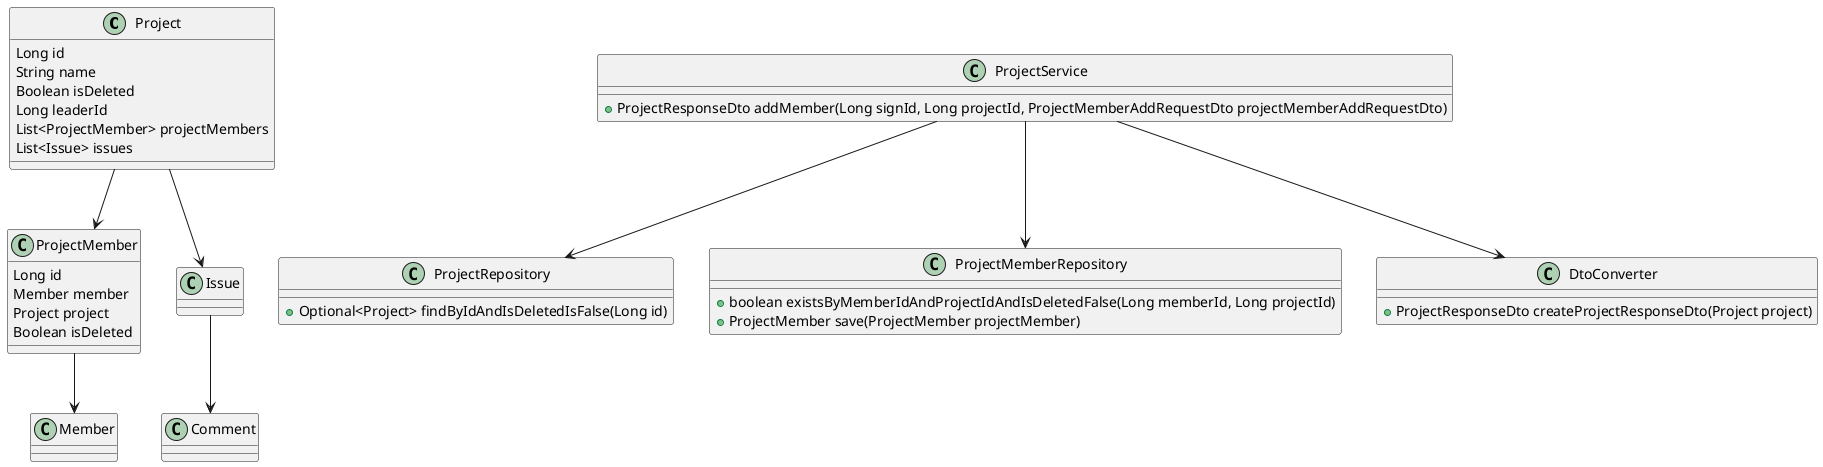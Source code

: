 @startuml
class Project {
    Long id
    String name
    Boolean isDeleted
    Long leaderId
    List<ProjectMember> projectMembers
    List<Issue> issues
}

class ProjectService {
    +ProjectResponseDto addMember(Long signId, Long projectId, ProjectMemberAddRequestDto projectMemberAddRequestDto)
}

class ProjectRepository {
    +Optional<Project> findByIdAndIsDeletedIsFalse(Long id)
}

class ProjectMember {
    Long id
    Member member
    Project project
    Boolean isDeleted
}

class ProjectMemberRepository {
    +boolean existsByMemberIdAndProjectIdAndIsDeletedFalse(Long memberId, Long projectId)
    +ProjectMember save(ProjectMember projectMember)
}

class DtoConverter {
    +ProjectResponseDto createProjectResponseDto(Project project)
}

ProjectService --> ProjectRepository
ProjectService --> ProjectMemberRepository
ProjectService --> DtoConverter
Project --> ProjectMember
Project --> Issue
ProjectMember --> Member
Issue --> Comment
@enduml
